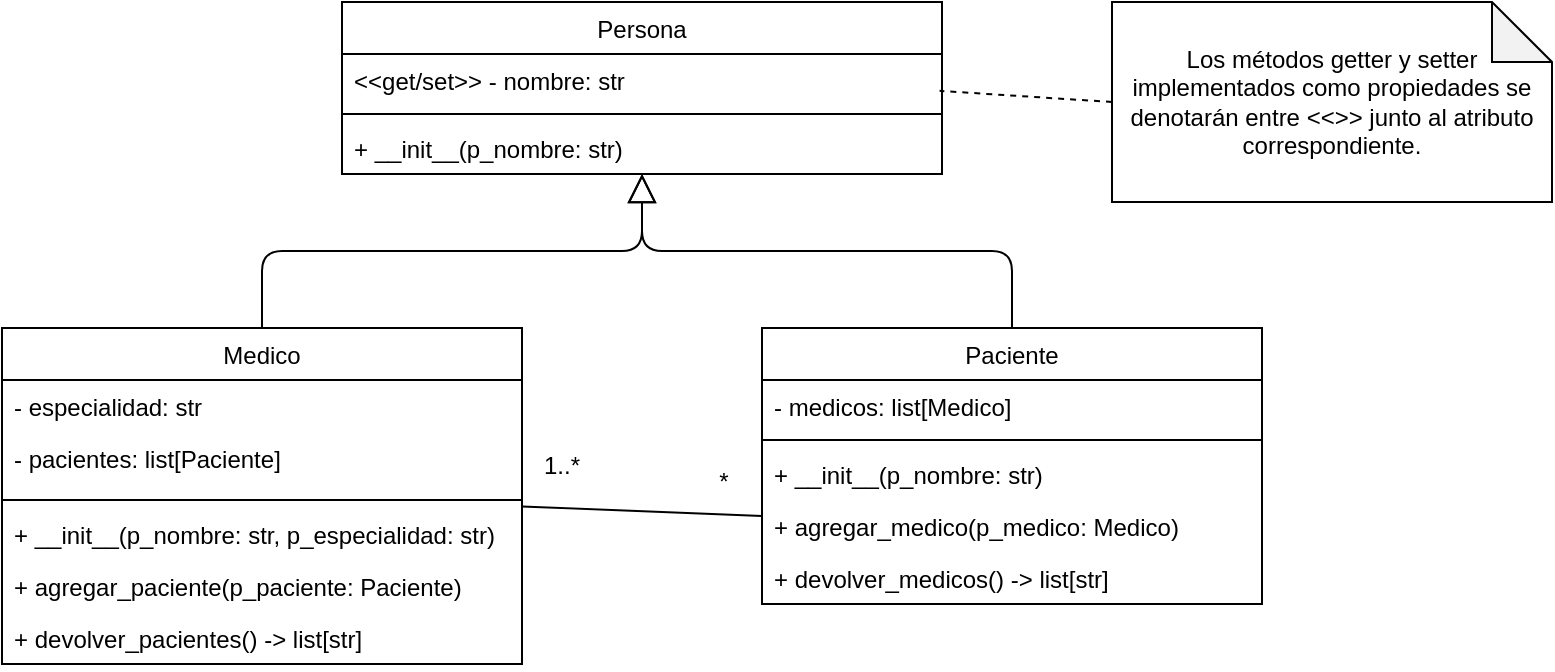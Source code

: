 <mxfile>
    <diagram id="9NI-Ua4xwe85nGn5slHm" name="Page-1">
        <mxGraphModel dx="878" dy="402" grid="1" gridSize="10" guides="1" tooltips="1" connect="1" arrows="1" fold="1" page="1" pageScale="1" pageWidth="850" pageHeight="1100" math="0" shadow="0">
            <root>
                <mxCell id="0"/>
                <mxCell id="1" parent="0"/>
                <mxCell id="50" style="edgeStyle=orthogonalEdgeStyle;html=1;entryX=0.5;entryY=1;entryDx=0;entryDy=0;endArrow=block;endFill=0;strokeWidth=1;endSize=12;" edge="1" parent="1" source="21" target="29">
                    <mxGeometry relative="1" as="geometry"/>
                </mxCell>
                <mxCell id="21" value="Medico" style="swimlane;fontStyle=0;align=center;verticalAlign=top;childLayout=stackLayout;horizontal=1;startSize=26;horizontalStack=0;resizeParent=1;resizeLast=0;collapsible=1;marginBottom=0;rounded=0;shadow=0;strokeWidth=1;" parent="1" vertex="1">
                    <mxGeometry x="45" y="203" width="260" height="168" as="geometry">
                        <mxRectangle x="290" y="600.5" width="160" height="26" as="alternateBounds"/>
                    </mxGeometry>
                </mxCell>
                <mxCell id="24" value="- especialidad: str" style="text;align=left;verticalAlign=top;spacingLeft=4;spacingRight=4;overflow=hidden;rotatable=0;points=[[0,0.5],[1,0.5]];portConstraint=eastwest;rounded=0;shadow=0;html=0;" parent="21" vertex="1">
                    <mxGeometry y="26" width="260" height="26" as="geometry"/>
                </mxCell>
                <mxCell id="23" value="- pacientes: list[Paciente]" style="text;align=left;verticalAlign=top;spacingLeft=4;spacingRight=4;overflow=hidden;rotatable=0;points=[[0,0.5],[1,0.5]];portConstraint=eastwest;" parent="21" vertex="1">
                    <mxGeometry y="52" width="260" height="30" as="geometry"/>
                </mxCell>
                <mxCell id="25" value="" style="line;html=1;strokeWidth=1;align=left;verticalAlign=middle;spacingTop=-1;spacingLeft=3;spacingRight=3;rotatable=0;labelPosition=right;points=[];portConstraint=eastwest;" parent="21" vertex="1">
                    <mxGeometry y="82" width="260" height="8" as="geometry"/>
                </mxCell>
                <mxCell id="44" value="+ __init__(p_nombre: str, p_especialidad: str)" style="text;align=left;verticalAlign=top;spacingLeft=4;spacingRight=4;overflow=hidden;rotatable=0;points=[[0,0.5],[1,0.5]];portConstraint=eastwest;" vertex="1" parent="21">
                    <mxGeometry y="90" width="260" height="26" as="geometry"/>
                </mxCell>
                <mxCell id="26" value="+ agregar_paciente(p_paciente: Paciente)" style="text;align=left;verticalAlign=top;spacingLeft=4;spacingRight=4;overflow=hidden;rotatable=0;points=[[0,0.5],[1,0.5]];portConstraint=eastwest;" parent="21" vertex="1">
                    <mxGeometry y="116" width="260" height="26" as="geometry"/>
                </mxCell>
                <mxCell id="27" value="+ devolver_pacientes() -&gt; list[str]" style="text;align=left;verticalAlign=top;spacingLeft=4;spacingRight=4;overflow=hidden;rotatable=0;points=[[0,0.5],[1,0.5]];portConstraint=eastwest;" parent="21" vertex="1">
                    <mxGeometry y="142" width="260" height="26" as="geometry"/>
                </mxCell>
                <mxCell id="29" value="Persona" style="swimlane;fontStyle=0;align=center;verticalAlign=top;childLayout=stackLayout;horizontal=1;startSize=26;horizontalStack=0;resizeParent=1;resizeLast=0;collapsible=1;marginBottom=0;rounded=0;shadow=0;strokeWidth=1;" parent="1" vertex="1">
                    <mxGeometry x="215" y="40" width="300" height="86" as="geometry">
                        <mxRectangle x="640" y="860" width="160" height="26" as="alternateBounds"/>
                    </mxGeometry>
                </mxCell>
                <mxCell id="42" value="&lt;&lt;get/set&gt;&gt; - nombre: str" style="text;align=left;verticalAlign=top;spacingLeft=4;spacingRight=4;overflow=hidden;rotatable=0;points=[[0,0.5],[1,0.5]];portConstraint=eastwest;rounded=0;shadow=0;html=0;" vertex="1" parent="29">
                    <mxGeometry y="26" width="300" height="26" as="geometry"/>
                </mxCell>
                <mxCell id="31" value="" style="line;html=1;strokeWidth=1;align=left;verticalAlign=middle;spacingTop=-1;spacingLeft=3;spacingRight=3;rotatable=0;labelPosition=right;points=[];portConstraint=eastwest;" parent="29" vertex="1">
                    <mxGeometry y="52" width="300" height="8" as="geometry"/>
                </mxCell>
                <mxCell id="55" value="+ __init__(p_nombre: str)" style="text;align=left;verticalAlign=top;spacingLeft=4;spacingRight=4;overflow=hidden;rotatable=0;points=[[0,0.5],[1,0.5]];portConstraint=eastwest;" vertex="1" parent="29">
                    <mxGeometry y="60" width="300" height="26" as="geometry"/>
                </mxCell>
                <mxCell id="34" value="Paciente" style="swimlane;fontStyle=0;align=center;verticalAlign=top;childLayout=stackLayout;horizontal=1;startSize=26;horizontalStack=0;resizeParent=1;resizeLast=0;collapsible=1;marginBottom=0;rounded=0;shadow=0;strokeWidth=1;" parent="1" vertex="1">
                    <mxGeometry x="425" y="203" width="250" height="138" as="geometry">
                        <mxRectangle x="645" y="600.5" width="160" height="26" as="alternateBounds"/>
                    </mxGeometry>
                </mxCell>
                <mxCell id="35" value="- medicos: list[Medico]" style="text;align=left;verticalAlign=top;spacingLeft=4;spacingRight=4;overflow=hidden;rotatable=0;points=[[0,0.5],[1,0.5]];portConstraint=eastwest;" parent="34" vertex="1">
                    <mxGeometry y="26" width="250" height="26" as="geometry"/>
                </mxCell>
                <mxCell id="36" value="" style="line;html=1;strokeWidth=1;align=left;verticalAlign=middle;spacingTop=-1;spacingLeft=3;spacingRight=3;rotatable=0;labelPosition=right;points=[];portConstraint=eastwest;" parent="34" vertex="1">
                    <mxGeometry y="52" width="250" height="8" as="geometry"/>
                </mxCell>
                <mxCell id="54" value="+ __init__(p_nombre: str)" style="text;align=left;verticalAlign=top;spacingLeft=4;spacingRight=4;overflow=hidden;rotatable=0;points=[[0,0.5],[1,0.5]];portConstraint=eastwest;" vertex="1" parent="34">
                    <mxGeometry y="60" width="250" height="26" as="geometry"/>
                </mxCell>
                <mxCell id="37" value="+ agregar_medico(p_medico: Medico)" style="text;align=left;verticalAlign=top;spacingLeft=4;spacingRight=4;overflow=hidden;rotatable=0;points=[[0,0.5],[1,0.5]];portConstraint=eastwest;" parent="34" vertex="1">
                    <mxGeometry y="86" width="250" height="26" as="geometry"/>
                </mxCell>
                <mxCell id="45" value="+ devolver_medicos() -&gt; list[str]" style="text;align=left;verticalAlign=top;spacingLeft=4;spacingRight=4;overflow=hidden;rotatable=0;points=[[0,0.5],[1,0.5]];portConstraint=eastwest;" vertex="1" parent="34">
                    <mxGeometry y="112" width="250" height="26" as="geometry"/>
                </mxCell>
                <mxCell id="39" style="rounded=0;orthogonalLoop=1;jettySize=auto;html=1;endSize=12;endArrow=none;endFill=0;" parent="1" source="37" target="21" edge="1">
                    <mxGeometry relative="1" as="geometry"/>
                </mxCell>
                <mxCell id="48" value="1..*" style="text;html=1;align=center;verticalAlign=middle;whiteSpace=wrap;rounded=0;" vertex="1" parent="1">
                    <mxGeometry x="305" y="257" width="40" height="30" as="geometry"/>
                </mxCell>
                <mxCell id="49" value="*" style="text;html=1;align=center;verticalAlign=middle;whiteSpace=wrap;rounded=0;" vertex="1" parent="1">
                    <mxGeometry x="386" y="264.5" width="40" height="30" as="geometry"/>
                </mxCell>
                <mxCell id="51" style="edgeStyle=orthogonalEdgeStyle;html=1;entryX=0.5;entryY=1;entryDx=0;entryDy=0;endArrow=block;endFill=0;strokeWidth=1;endSize=12;" edge="1" parent="1" source="34" target="29">
                    <mxGeometry relative="1" as="geometry">
                        <mxPoint x="185" y="213" as="sourcePoint"/>
                        <mxPoint x="345" y="161" as="targetPoint"/>
                    </mxGeometry>
                </mxCell>
                <mxCell id="52" value="Los métodos getter y setter implementados como propiedades se denotarán entre &amp;lt;&amp;lt;&amp;gt;&amp;gt; junto al atributo correspondiente." style="shape=note;whiteSpace=wrap;html=1;backgroundOutline=1;darkOpacity=0.05;" vertex="1" parent="1">
                    <mxGeometry x="600" y="40" width="220" height="100" as="geometry"/>
                </mxCell>
                <mxCell id="53" style="edgeStyle=none;html=1;exitX=0;exitY=0.5;exitDx=0;exitDy=0;exitPerimeter=0;entryX=0.996;entryY=0.709;entryDx=0;entryDy=0;entryPerimeter=0;endArrow=none;endFill=0;dashed=1;" edge="1" parent="1" source="52" target="42">
                    <mxGeometry relative="1" as="geometry"/>
                </mxCell>
            </root>
        </mxGraphModel>
    </diagram>
</mxfile>